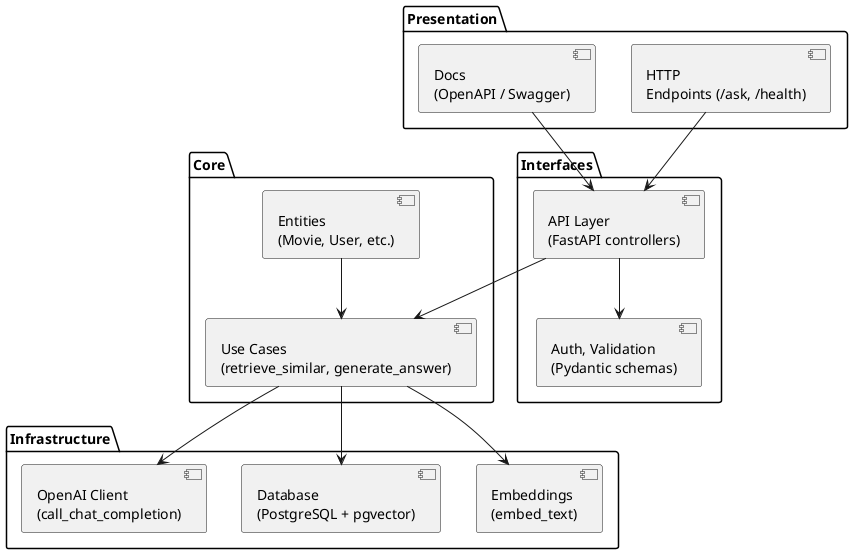 @startuml CleanArchitecture
package "Core" {
  component "Entities\n(Movie, User, etc.)" as Entities
  component "Use Cases\n(retrieve_similar, generate_answer)" as UseCases
}
package "Infrastructure" {
  component "Embeddings\n(embed_text)" as Embeddings
  component "Database\n(PostgreSQL + pgvector)" as Database
  component "OpenAI Client\n(call_chat_completion)" as OpenAIClient
}
package "Interfaces" {
  component "API Layer\n(FastAPI controllers)" as API
  component "Auth, Validation\n(Pydantic schemas)" as Validation
}
package "Presentation" {
  component "HTTP\nEndpoints (/ask, /health)" as HTTP
  component "Docs\n(OpenAPI / Swagger)" as Docs
}

Entities --> UseCases
UseCases --> Embeddings
UseCases --> Database
UseCases --> OpenAIClient
API --> UseCases
API --> Validation
HTTP --> API
Docs --> API
@enduml
